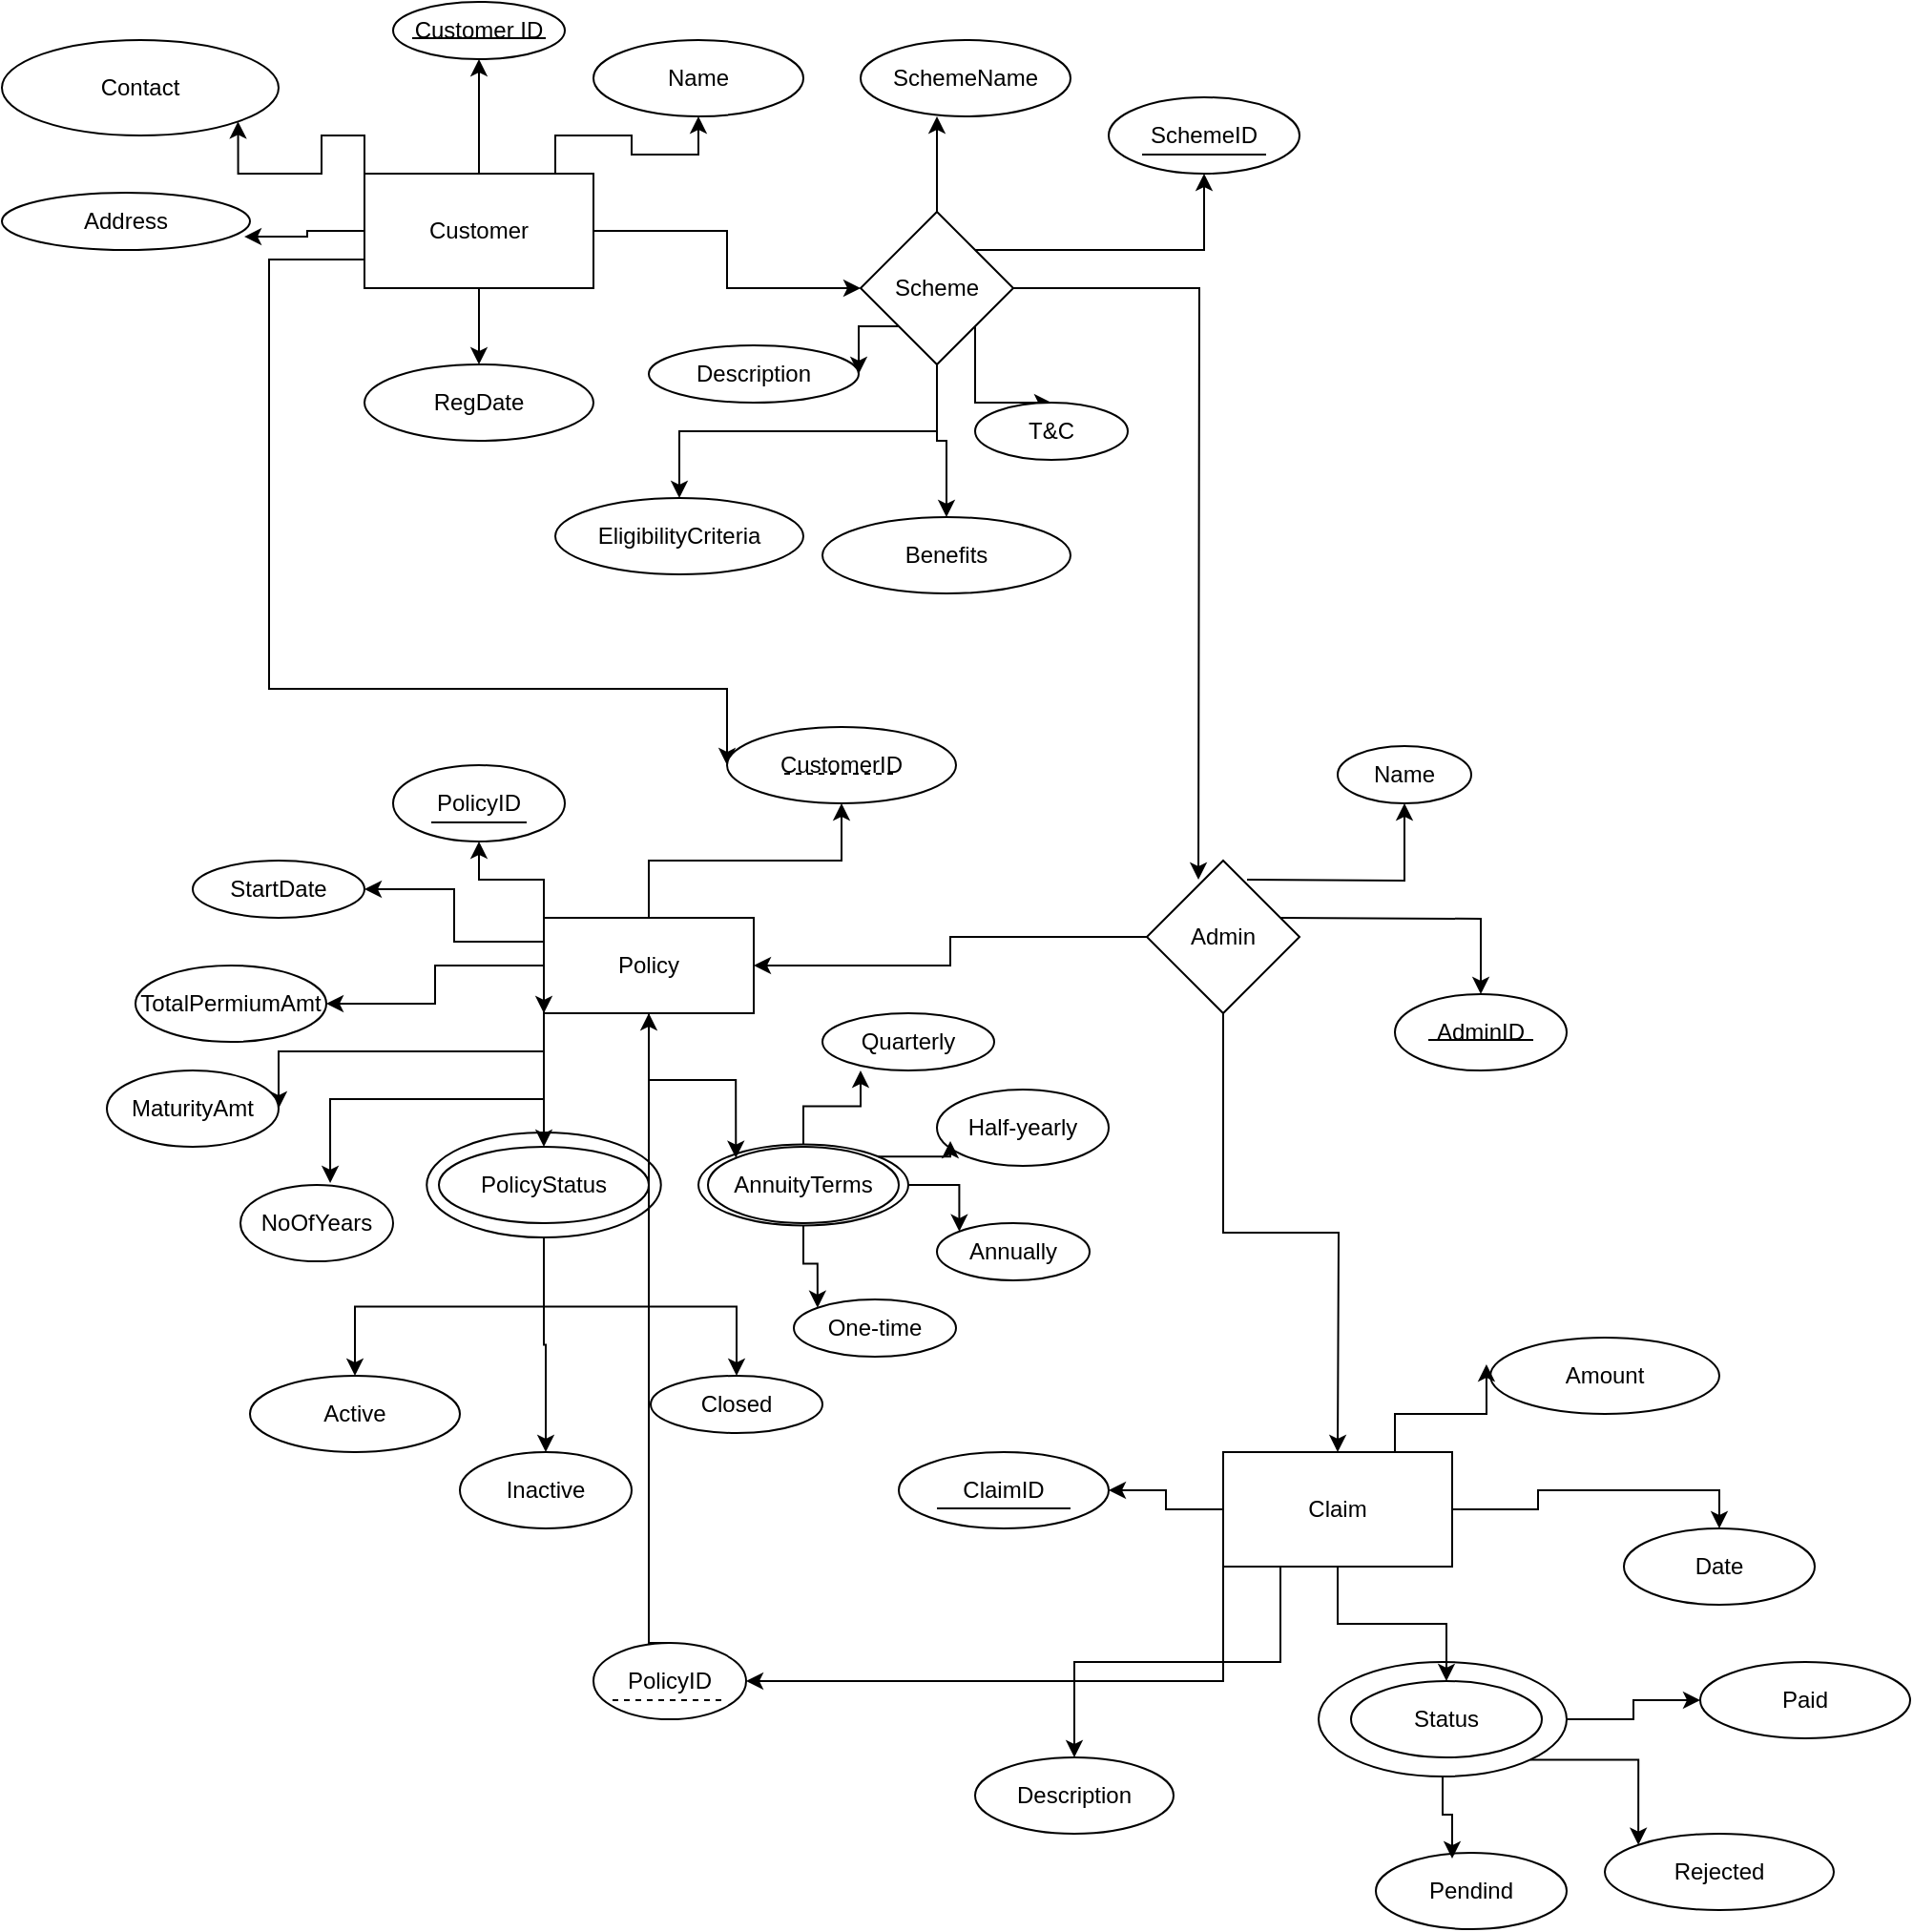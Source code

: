 <mxfile version="25.0.3">
  <diagram name="Page-1" id="bqw8UpURN-ObOtetqlP9">
    <mxGraphModel dx="2200" dy="1180" grid="1" gridSize="10" guides="1" tooltips="1" connect="1" arrows="1" fold="1" page="1" pageScale="1" pageWidth="827" pageHeight="1169" math="0" shadow="0">
      <root>
        <mxCell id="0" />
        <mxCell id="1" parent="0" />
        <mxCell id="cMHefLGlaLbFDmGDl4aF-8" style="edgeStyle=orthogonalEdgeStyle;rounded=0;orthogonalLoop=1;jettySize=auto;html=1;entryX=0.5;entryY=1;entryDx=0;entryDy=0;" edge="1" parent="1" source="cMHefLGlaLbFDmGDl4aF-1" target="cMHefLGlaLbFDmGDl4aF-2">
          <mxGeometry relative="1" as="geometry" />
        </mxCell>
        <mxCell id="cMHefLGlaLbFDmGDl4aF-9" style="edgeStyle=orthogonalEdgeStyle;rounded=0;orthogonalLoop=1;jettySize=auto;html=1;exitX=0;exitY=0;exitDx=0;exitDy=0;entryX=1;entryY=1;entryDx=0;entryDy=0;" edge="1" parent="1" source="cMHefLGlaLbFDmGDl4aF-1" target="cMHefLGlaLbFDmGDl4aF-5">
          <mxGeometry relative="1" as="geometry" />
        </mxCell>
        <mxCell id="cMHefLGlaLbFDmGDl4aF-11" style="edgeStyle=orthogonalEdgeStyle;rounded=0;orthogonalLoop=1;jettySize=auto;html=1;exitX=0.5;exitY=1;exitDx=0;exitDy=0;entryX=0.5;entryY=0;entryDx=0;entryDy=0;" edge="1" parent="1" source="cMHefLGlaLbFDmGDl4aF-1" target="cMHefLGlaLbFDmGDl4aF-7">
          <mxGeometry relative="1" as="geometry" />
        </mxCell>
        <mxCell id="cMHefLGlaLbFDmGDl4aF-12" style="edgeStyle=orthogonalEdgeStyle;rounded=0;orthogonalLoop=1;jettySize=auto;html=1;exitX=1;exitY=0;exitDx=0;exitDy=0;" edge="1" parent="1" source="cMHefLGlaLbFDmGDl4aF-1" target="cMHefLGlaLbFDmGDl4aF-4">
          <mxGeometry relative="1" as="geometry">
            <Array as="points">
              <mxPoint x="310" y="130" />
              <mxPoint x="310" y="110" />
              <mxPoint x="350" y="110" />
              <mxPoint x="350" y="120" />
              <mxPoint x="385" y="120" />
            </Array>
          </mxGeometry>
        </mxCell>
        <mxCell id="cMHefLGlaLbFDmGDl4aF-16" style="edgeStyle=orthogonalEdgeStyle;rounded=0;orthogonalLoop=1;jettySize=auto;html=1;exitX=1;exitY=0.5;exitDx=0;exitDy=0;entryX=0;entryY=0.5;entryDx=0;entryDy=0;" edge="1" parent="1" source="cMHefLGlaLbFDmGDl4aF-1" target="cMHefLGlaLbFDmGDl4aF-15">
          <mxGeometry relative="1" as="geometry" />
        </mxCell>
        <mxCell id="cMHefLGlaLbFDmGDl4aF-64" style="edgeStyle=orthogonalEdgeStyle;rounded=0;orthogonalLoop=1;jettySize=auto;html=1;exitX=0;exitY=0.75;exitDx=0;exitDy=0;entryX=0;entryY=0.5;entryDx=0;entryDy=0;" edge="1" parent="1" source="cMHefLGlaLbFDmGDl4aF-1" target="cMHefLGlaLbFDmGDl4aF-61">
          <mxGeometry relative="1" as="geometry">
            <Array as="points">
              <mxPoint x="160" y="175" />
              <mxPoint x="160" y="400" />
              <mxPoint x="400" y="400" />
            </Array>
          </mxGeometry>
        </mxCell>
        <mxCell id="cMHefLGlaLbFDmGDl4aF-1" value="Customer" style="rounded=0;whiteSpace=wrap;html=1;" vertex="1" parent="1">
          <mxGeometry x="210" y="130" width="120" height="60" as="geometry" />
        </mxCell>
        <mxCell id="cMHefLGlaLbFDmGDl4aF-3" value="" style="endArrow=none;html=1;rounded=0;" edge="1" parent="1" source="cMHefLGlaLbFDmGDl4aF-2">
          <mxGeometry width="50" height="50" relative="1" as="geometry">
            <mxPoint x="230" y="50" as="sourcePoint" />
            <mxPoint x="310" y="50" as="targetPoint" />
            <Array as="points" />
          </mxGeometry>
        </mxCell>
        <mxCell id="cMHefLGlaLbFDmGDl4aF-4" value="Name" style="ellipse;whiteSpace=wrap;html=1;" vertex="1" parent="1">
          <mxGeometry x="330" y="60" width="110" height="40" as="geometry" />
        </mxCell>
        <mxCell id="cMHefLGlaLbFDmGDl4aF-5" value="Contact" style="ellipse;whiteSpace=wrap;html=1;" vertex="1" parent="1">
          <mxGeometry x="20" y="60" width="145" height="50" as="geometry" />
        </mxCell>
        <mxCell id="cMHefLGlaLbFDmGDl4aF-6" value="Address" style="ellipse;whiteSpace=wrap;html=1;" vertex="1" parent="1">
          <mxGeometry x="20" y="140" width="130" height="30" as="geometry" />
        </mxCell>
        <mxCell id="cMHefLGlaLbFDmGDl4aF-7" value="RegDate" style="ellipse;whiteSpace=wrap;html=1;" vertex="1" parent="1">
          <mxGeometry x="210" y="230" width="120" height="40" as="geometry" />
        </mxCell>
        <mxCell id="cMHefLGlaLbFDmGDl4aF-10" style="edgeStyle=orthogonalEdgeStyle;rounded=0;orthogonalLoop=1;jettySize=auto;html=1;exitX=0;exitY=0.5;exitDx=0;exitDy=0;entryX=0.977;entryY=0.767;entryDx=0;entryDy=0;entryPerimeter=0;" edge="1" parent="1" source="cMHefLGlaLbFDmGDl4aF-1" target="cMHefLGlaLbFDmGDl4aF-6">
          <mxGeometry relative="1" as="geometry" />
        </mxCell>
        <mxCell id="cMHefLGlaLbFDmGDl4aF-13" value="" style="endArrow=none;html=1;rounded=0;" edge="1" parent="1" target="cMHefLGlaLbFDmGDl4aF-2">
          <mxGeometry width="50" height="50" relative="1" as="geometry">
            <mxPoint x="230" y="50" as="sourcePoint" />
            <mxPoint x="310" y="50" as="targetPoint" />
            <Array as="points" />
          </mxGeometry>
        </mxCell>
        <mxCell id="cMHefLGlaLbFDmGDl4aF-2" value="Customer ID" style="ellipse;whiteSpace=wrap;html=1;" vertex="1" parent="1">
          <mxGeometry x="225" y="40" width="90" height="30" as="geometry" />
        </mxCell>
        <mxCell id="cMHefLGlaLbFDmGDl4aF-17" style="edgeStyle=orthogonalEdgeStyle;rounded=0;orthogonalLoop=1;jettySize=auto;html=1;exitX=0.5;exitY=0;exitDx=0;exitDy=0;" edge="1" parent="1" source="cMHefLGlaLbFDmGDl4aF-15">
          <mxGeometry relative="1" as="geometry">
            <mxPoint x="510" y="100" as="targetPoint" />
          </mxGeometry>
        </mxCell>
        <mxCell id="cMHefLGlaLbFDmGDl4aF-22" style="edgeStyle=orthogonalEdgeStyle;rounded=0;orthogonalLoop=1;jettySize=auto;html=1;exitX=1;exitY=0;exitDx=0;exitDy=0;" edge="1" parent="1" source="cMHefLGlaLbFDmGDl4aF-15" target="cMHefLGlaLbFDmGDl4aF-19">
          <mxGeometry relative="1" as="geometry" />
        </mxCell>
        <mxCell id="cMHefLGlaLbFDmGDl4aF-24" style="edgeStyle=orthogonalEdgeStyle;rounded=0;orthogonalLoop=1;jettySize=auto;html=1;exitX=0;exitY=1;exitDx=0;exitDy=0;entryX=1;entryY=0.5;entryDx=0;entryDy=0;" edge="1" parent="1" source="cMHefLGlaLbFDmGDl4aF-15" target="cMHefLGlaLbFDmGDl4aF-23">
          <mxGeometry relative="1" as="geometry" />
        </mxCell>
        <mxCell id="cMHefLGlaLbFDmGDl4aF-26" style="edgeStyle=orthogonalEdgeStyle;rounded=0;orthogonalLoop=1;jettySize=auto;html=1;exitX=0.5;exitY=1;exitDx=0;exitDy=0;entryX=0.5;entryY=0;entryDx=0;entryDy=0;" edge="1" parent="1" source="cMHefLGlaLbFDmGDl4aF-15" target="cMHefLGlaLbFDmGDl4aF-25">
          <mxGeometry relative="1" as="geometry" />
        </mxCell>
        <mxCell id="cMHefLGlaLbFDmGDl4aF-28" style="edgeStyle=orthogonalEdgeStyle;rounded=0;orthogonalLoop=1;jettySize=auto;html=1;exitX=0.5;exitY=1;exitDx=0;exitDy=0;entryX=0.5;entryY=0;entryDx=0;entryDy=0;" edge="1" parent="1" source="cMHefLGlaLbFDmGDl4aF-15" target="cMHefLGlaLbFDmGDl4aF-27">
          <mxGeometry relative="1" as="geometry" />
        </mxCell>
        <mxCell id="cMHefLGlaLbFDmGDl4aF-33" style="edgeStyle=orthogonalEdgeStyle;rounded=0;orthogonalLoop=1;jettySize=auto;html=1;exitX=1;exitY=1;exitDx=0;exitDy=0;entryX=0.5;entryY=0;entryDx=0;entryDy=0;" edge="1" parent="1" source="cMHefLGlaLbFDmGDl4aF-15" target="cMHefLGlaLbFDmGDl4aF-29">
          <mxGeometry relative="1" as="geometry" />
        </mxCell>
        <mxCell id="cMHefLGlaLbFDmGDl4aF-15" value="Scheme" style="rhombus;whiteSpace=wrap;html=1;" vertex="1" parent="1">
          <mxGeometry x="470" y="150" width="80" height="80" as="geometry" />
        </mxCell>
        <mxCell id="cMHefLGlaLbFDmGDl4aF-18" value="SchemeName" style="ellipse;whiteSpace=wrap;html=1;" vertex="1" parent="1">
          <mxGeometry x="470" y="60" width="110" height="40" as="geometry" />
        </mxCell>
        <mxCell id="cMHefLGlaLbFDmGDl4aF-19" value="SchemeID" style="ellipse;whiteSpace=wrap;html=1;" vertex="1" parent="1">
          <mxGeometry x="600" y="90" width="100" height="40" as="geometry" />
        </mxCell>
        <mxCell id="cMHefLGlaLbFDmGDl4aF-20" value="" style="endArrow=none;html=1;rounded=0;" edge="1" parent="1">
          <mxGeometry width="50" height="50" relative="1" as="geometry">
            <mxPoint x="617.5" y="120" as="sourcePoint" />
            <mxPoint x="682.5" y="120" as="targetPoint" />
            <Array as="points">
              <mxPoint x="662.5" y="120" />
            </Array>
          </mxGeometry>
        </mxCell>
        <mxCell id="cMHefLGlaLbFDmGDl4aF-21" value="" style="endArrow=none;html=1;rounded=0;" edge="1" parent="1">
          <mxGeometry width="50" height="50" relative="1" as="geometry">
            <mxPoint x="235" y="59" as="sourcePoint" />
            <mxPoint x="305" y="59" as="targetPoint" />
          </mxGeometry>
        </mxCell>
        <mxCell id="cMHefLGlaLbFDmGDl4aF-23" value="Description" style="ellipse;whiteSpace=wrap;html=1;" vertex="1" parent="1">
          <mxGeometry x="359" y="220" width="110" height="30" as="geometry" />
        </mxCell>
        <mxCell id="cMHefLGlaLbFDmGDl4aF-25" value="EligibilityCriteria" style="ellipse;whiteSpace=wrap;html=1;" vertex="1" parent="1">
          <mxGeometry x="310" y="300" width="130" height="40" as="geometry" />
        </mxCell>
        <mxCell id="cMHefLGlaLbFDmGDl4aF-27" value="Benefits" style="ellipse;whiteSpace=wrap;html=1;" vertex="1" parent="1">
          <mxGeometry x="450" y="310" width="130" height="40" as="geometry" />
        </mxCell>
        <mxCell id="cMHefLGlaLbFDmGDl4aF-29" value="T&amp;amp;C" style="ellipse;whiteSpace=wrap;html=1;" vertex="1" parent="1">
          <mxGeometry x="530" y="250" width="80" height="30" as="geometry" />
        </mxCell>
        <mxCell id="cMHefLGlaLbFDmGDl4aF-39" style="edgeStyle=orthogonalEdgeStyle;rounded=0;orthogonalLoop=1;jettySize=auto;html=1;exitX=0.75;exitY=0;exitDx=0;exitDy=0;entryX=0.5;entryY=1;entryDx=0;entryDy=0;" edge="1" parent="1" target="cMHefLGlaLbFDmGDl4aF-35">
          <mxGeometry relative="1" as="geometry">
            <mxPoint x="672.5" y="500" as="sourcePoint" />
          </mxGeometry>
        </mxCell>
        <mxCell id="cMHefLGlaLbFDmGDl4aF-40" style="edgeStyle=orthogonalEdgeStyle;rounded=0;orthogonalLoop=1;jettySize=auto;html=1;exitX=1;exitY=0.5;exitDx=0;exitDy=0;entryX=0.5;entryY=0;entryDx=0;entryDy=0;" edge="1" parent="1" target="cMHefLGlaLbFDmGDl4aF-36">
          <mxGeometry relative="1" as="geometry">
            <mxPoint x="690" y="520" as="sourcePoint" />
          </mxGeometry>
        </mxCell>
        <mxCell id="cMHefLGlaLbFDmGDl4aF-35" value="Name" style="ellipse;whiteSpace=wrap;html=1;" vertex="1" parent="1">
          <mxGeometry x="720" y="430" width="70" height="30" as="geometry" />
        </mxCell>
        <mxCell id="cMHefLGlaLbFDmGDl4aF-36" value="AdminID" style="ellipse;whiteSpace=wrap;html=1;" vertex="1" parent="1">
          <mxGeometry x="750" y="560" width="90" height="40" as="geometry" />
        </mxCell>
        <mxCell id="cMHefLGlaLbFDmGDl4aF-38" value="" style="endArrow=none;html=1;rounded=0;" edge="1" parent="1">
          <mxGeometry width="50" height="50" relative="1" as="geometry">
            <mxPoint x="767.5" y="584" as="sourcePoint" />
            <mxPoint x="822.5" y="584" as="targetPoint" />
          </mxGeometry>
        </mxCell>
        <mxCell id="cMHefLGlaLbFDmGDl4aF-41" style="edgeStyle=orthogonalEdgeStyle;rounded=0;orthogonalLoop=1;jettySize=auto;html=1;exitX=1;exitY=0.5;exitDx=0;exitDy=0;entryX=0.386;entryY=0;entryDx=0;entryDy=0;entryPerimeter=0;" edge="1" parent="1" source="cMHefLGlaLbFDmGDl4aF-15">
          <mxGeometry relative="1" as="geometry">
            <mxPoint x="647.02" y="500" as="targetPoint" />
          </mxGeometry>
        </mxCell>
        <mxCell id="cMHefLGlaLbFDmGDl4aF-44" style="edgeStyle=orthogonalEdgeStyle;rounded=0;orthogonalLoop=1;jettySize=auto;html=1;exitX=0;exitY=0;exitDx=0;exitDy=0;entryX=0.5;entryY=1;entryDx=0;entryDy=0;" edge="1" parent="1" source="cMHefLGlaLbFDmGDl4aF-42" target="cMHefLGlaLbFDmGDl4aF-43">
          <mxGeometry relative="1" as="geometry" />
        </mxCell>
        <mxCell id="cMHefLGlaLbFDmGDl4aF-53" style="edgeStyle=orthogonalEdgeStyle;rounded=0;orthogonalLoop=1;jettySize=auto;html=1;exitX=0;exitY=0.25;exitDx=0;exitDy=0;entryX=1;entryY=0.5;entryDx=0;entryDy=0;" edge="1" parent="1" source="cMHefLGlaLbFDmGDl4aF-42" target="cMHefLGlaLbFDmGDl4aF-46">
          <mxGeometry relative="1" as="geometry" />
        </mxCell>
        <mxCell id="cMHefLGlaLbFDmGDl4aF-54" style="edgeStyle=orthogonalEdgeStyle;rounded=0;orthogonalLoop=1;jettySize=auto;html=1;exitX=0;exitY=0.5;exitDx=0;exitDy=0;entryX=1;entryY=0.5;entryDx=0;entryDy=0;" edge="1" parent="1" source="cMHefLGlaLbFDmGDl4aF-42" target="cMHefLGlaLbFDmGDl4aF-48">
          <mxGeometry relative="1" as="geometry" />
        </mxCell>
        <mxCell id="cMHefLGlaLbFDmGDl4aF-56" style="edgeStyle=orthogonalEdgeStyle;rounded=0;orthogonalLoop=1;jettySize=auto;html=1;exitX=0;exitY=1;exitDx=0;exitDy=0;entryX=1;entryY=0.5;entryDx=0;entryDy=0;" edge="1" parent="1" source="cMHefLGlaLbFDmGDl4aF-42" target="cMHefLGlaLbFDmGDl4aF-49">
          <mxGeometry relative="1" as="geometry">
            <Array as="points">
              <mxPoint x="304" y="590" />
              <mxPoint x="165" y="590" />
            </Array>
          </mxGeometry>
        </mxCell>
        <mxCell id="cMHefLGlaLbFDmGDl4aF-59" style="edgeStyle=orthogonalEdgeStyle;rounded=0;orthogonalLoop=1;jettySize=auto;html=1;exitX=0.5;exitY=1;exitDx=0;exitDy=0;entryX=0;entryY=0;entryDx=0;entryDy=0;" edge="1" parent="1" source="cMHefLGlaLbFDmGDl4aF-42" target="cMHefLGlaLbFDmGDl4aF-52">
          <mxGeometry relative="1" as="geometry" />
        </mxCell>
        <mxCell id="cMHefLGlaLbFDmGDl4aF-60" style="edgeStyle=orthogonalEdgeStyle;rounded=0;orthogonalLoop=1;jettySize=auto;html=1;exitX=0;exitY=1;exitDx=0;exitDy=0;entryX=0.5;entryY=0;entryDx=0;entryDy=0;" edge="1" parent="1" source="cMHefLGlaLbFDmGDl4aF-42" target="cMHefLGlaLbFDmGDl4aF-51">
          <mxGeometry relative="1" as="geometry" />
        </mxCell>
        <mxCell id="cMHefLGlaLbFDmGDl4aF-63" style="edgeStyle=orthogonalEdgeStyle;rounded=0;orthogonalLoop=1;jettySize=auto;html=1;exitX=0.5;exitY=0;exitDx=0;exitDy=0;entryX=0.5;entryY=1;entryDx=0;entryDy=0;" edge="1" parent="1" source="cMHefLGlaLbFDmGDl4aF-42" target="cMHefLGlaLbFDmGDl4aF-61">
          <mxGeometry relative="1" as="geometry" />
        </mxCell>
        <mxCell id="cMHefLGlaLbFDmGDl4aF-42" value="Policy" style="rounded=0;whiteSpace=wrap;html=1;" vertex="1" parent="1">
          <mxGeometry x="304" y="520" width="110" height="50" as="geometry" />
        </mxCell>
        <mxCell id="cMHefLGlaLbFDmGDl4aF-43" value="PolicyID" style="ellipse;whiteSpace=wrap;html=1;" vertex="1" parent="1">
          <mxGeometry x="225" y="440" width="90" height="40" as="geometry" />
        </mxCell>
        <mxCell id="cMHefLGlaLbFDmGDl4aF-45" value="" style="endArrow=none;html=1;rounded=0;" edge="1" parent="1">
          <mxGeometry width="50" height="50" relative="1" as="geometry">
            <mxPoint x="245" y="470" as="sourcePoint" />
            <mxPoint x="295" y="470" as="targetPoint" />
          </mxGeometry>
        </mxCell>
        <mxCell id="cMHefLGlaLbFDmGDl4aF-46" value="StartDate" style="ellipse;whiteSpace=wrap;html=1;" vertex="1" parent="1">
          <mxGeometry x="120" y="490" width="90" height="30" as="geometry" />
        </mxCell>
        <mxCell id="cMHefLGlaLbFDmGDl4aF-47" style="edgeStyle=orthogonalEdgeStyle;rounded=0;orthogonalLoop=1;jettySize=auto;html=1;exitX=0.5;exitY=1;exitDx=0;exitDy=0;" edge="1" parent="1" source="cMHefLGlaLbFDmGDl4aF-46" target="cMHefLGlaLbFDmGDl4aF-46">
          <mxGeometry relative="1" as="geometry" />
        </mxCell>
        <mxCell id="cMHefLGlaLbFDmGDl4aF-48" value="TotalPermiumAmt" style="ellipse;whiteSpace=wrap;html=1;" vertex="1" parent="1">
          <mxGeometry x="90" y="545" width="100" height="40" as="geometry" />
        </mxCell>
        <mxCell id="cMHefLGlaLbFDmGDl4aF-49" value="MaturityAmt" style="ellipse;whiteSpace=wrap;html=1;" vertex="1" parent="1">
          <mxGeometry x="75" y="600" width="90" height="40" as="geometry" />
        </mxCell>
        <mxCell id="cMHefLGlaLbFDmGDl4aF-50" value="NoOfYears" style="ellipse;whiteSpace=wrap;html=1;" vertex="1" parent="1">
          <mxGeometry x="145" y="660" width="80" height="40" as="geometry" />
        </mxCell>
        <mxCell id="cMHefLGlaLbFDmGDl4aF-51" value="PolicyStatus" style="ellipse;whiteSpace=wrap;html=1;" vertex="1" parent="1">
          <mxGeometry x="249" y="640" width="110" height="40" as="geometry" />
        </mxCell>
        <mxCell id="cMHefLGlaLbFDmGDl4aF-52" value="AnnuityTerms" style="ellipse;whiteSpace=wrap;html=1;" vertex="1" parent="1">
          <mxGeometry x="390" y="640" width="100" height="40" as="geometry" />
        </mxCell>
        <mxCell id="cMHefLGlaLbFDmGDl4aF-55" style="edgeStyle=orthogonalEdgeStyle;rounded=0;orthogonalLoop=1;jettySize=auto;html=1;exitX=0;exitY=0.75;exitDx=0;exitDy=0;entryX=0;entryY=1;entryDx=0;entryDy=0;" edge="1" parent="1" source="cMHefLGlaLbFDmGDl4aF-42" target="cMHefLGlaLbFDmGDl4aF-42">
          <mxGeometry relative="1" as="geometry" />
        </mxCell>
        <mxCell id="cMHefLGlaLbFDmGDl4aF-58" style="edgeStyle=orthogonalEdgeStyle;rounded=0;orthogonalLoop=1;jettySize=auto;html=1;exitX=0;exitY=1;exitDx=0;exitDy=0;entryX=0.588;entryY=-0.025;entryDx=0;entryDy=0;entryPerimeter=0;" edge="1" parent="1" source="cMHefLGlaLbFDmGDl4aF-42" target="cMHefLGlaLbFDmGDl4aF-50">
          <mxGeometry relative="1" as="geometry" />
        </mxCell>
        <mxCell id="cMHefLGlaLbFDmGDl4aF-61" value="CustomerID" style="ellipse;whiteSpace=wrap;html=1;" vertex="1" parent="1">
          <mxGeometry x="400" y="420" width="120" height="40" as="geometry" />
        </mxCell>
        <mxCell id="cMHefLGlaLbFDmGDl4aF-62" value="" style="endArrow=none;dashed=1;html=1;rounded=0;" edge="1" parent="1">
          <mxGeometry width="50" height="50" relative="1" as="geometry">
            <mxPoint x="430" y="444.5" as="sourcePoint" />
            <mxPoint x="490" y="444.5" as="targetPoint" />
          </mxGeometry>
        </mxCell>
        <mxCell id="cMHefLGlaLbFDmGDl4aF-66" style="edgeStyle=orthogonalEdgeStyle;rounded=0;orthogonalLoop=1;jettySize=auto;html=1;exitX=0;exitY=0.5;exitDx=0;exitDy=0;entryX=1;entryY=0.5;entryDx=0;entryDy=0;" edge="1" parent="1" source="cMHefLGlaLbFDmGDl4aF-65" target="cMHefLGlaLbFDmGDl4aF-42">
          <mxGeometry relative="1" as="geometry" />
        </mxCell>
        <mxCell id="cMHefLGlaLbFDmGDl4aF-84" style="edgeStyle=orthogonalEdgeStyle;rounded=0;orthogonalLoop=1;jettySize=auto;html=1;exitX=0.5;exitY=1;exitDx=0;exitDy=0;" edge="1" parent="1" source="cMHefLGlaLbFDmGDl4aF-65">
          <mxGeometry relative="1" as="geometry">
            <mxPoint x="720" y="800" as="targetPoint" />
          </mxGeometry>
        </mxCell>
        <mxCell id="cMHefLGlaLbFDmGDl4aF-65" value="Admin" style="rhombus;whiteSpace=wrap;html=1;" vertex="1" parent="1">
          <mxGeometry x="620" y="490" width="80" height="80" as="geometry" />
        </mxCell>
        <mxCell id="cMHefLGlaLbFDmGDl4aF-71" style="edgeStyle=orthogonalEdgeStyle;rounded=0;orthogonalLoop=1;jettySize=auto;html=1;exitX=0.5;exitY=1;exitDx=0;exitDy=0;entryX=0.5;entryY=0;entryDx=0;entryDy=0;" edge="1" parent="1" source="cMHefLGlaLbFDmGDl4aF-67" target="cMHefLGlaLbFDmGDl4aF-68">
          <mxGeometry relative="1" as="geometry" />
        </mxCell>
        <mxCell id="cMHefLGlaLbFDmGDl4aF-72" style="edgeStyle=orthogonalEdgeStyle;rounded=0;orthogonalLoop=1;jettySize=auto;html=1;exitX=0.5;exitY=1;exitDx=0;exitDy=0;entryX=0.5;entryY=0;entryDx=0;entryDy=0;" edge="1" parent="1" source="cMHefLGlaLbFDmGDl4aF-67" target="cMHefLGlaLbFDmGDl4aF-69">
          <mxGeometry relative="1" as="geometry" />
        </mxCell>
        <mxCell id="cMHefLGlaLbFDmGDl4aF-73" style="edgeStyle=orthogonalEdgeStyle;rounded=0;orthogonalLoop=1;jettySize=auto;html=1;exitX=0.5;exitY=1;exitDx=0;exitDy=0;entryX=0.5;entryY=0;entryDx=0;entryDy=0;" edge="1" parent="1" source="cMHefLGlaLbFDmGDl4aF-67" target="cMHefLGlaLbFDmGDl4aF-70">
          <mxGeometry relative="1" as="geometry" />
        </mxCell>
        <mxCell id="cMHefLGlaLbFDmGDl4aF-67" value="" style="ellipse;whiteSpace=wrap;html=1;fillColor=none;" vertex="1" parent="1">
          <mxGeometry x="242.63" y="632.5" width="122.75" height="55" as="geometry" />
        </mxCell>
        <mxCell id="cMHefLGlaLbFDmGDl4aF-68" value="Active" style="ellipse;whiteSpace=wrap;html=1;" vertex="1" parent="1">
          <mxGeometry x="150" y="760" width="110" height="40" as="geometry" />
        </mxCell>
        <mxCell id="cMHefLGlaLbFDmGDl4aF-69" value="Inactive" style="ellipse;whiteSpace=wrap;html=1;" vertex="1" parent="1">
          <mxGeometry x="260" y="800" width="90" height="40" as="geometry" />
        </mxCell>
        <mxCell id="cMHefLGlaLbFDmGDl4aF-70" value="Closed" style="ellipse;whiteSpace=wrap;html=1;" vertex="1" parent="1">
          <mxGeometry x="360" y="760" width="90" height="30" as="geometry" />
        </mxCell>
        <mxCell id="cMHefLGlaLbFDmGDl4aF-81" style="edgeStyle=orthogonalEdgeStyle;rounded=0;orthogonalLoop=1;jettySize=auto;html=1;exitX=1;exitY=0.5;exitDx=0;exitDy=0;entryX=0;entryY=0;entryDx=0;entryDy=0;" edge="1" parent="1" source="cMHefLGlaLbFDmGDl4aF-74" target="cMHefLGlaLbFDmGDl4aF-78">
          <mxGeometry relative="1" as="geometry" />
        </mxCell>
        <mxCell id="cMHefLGlaLbFDmGDl4aF-82" style="edgeStyle=orthogonalEdgeStyle;rounded=0;orthogonalLoop=1;jettySize=auto;html=1;exitX=0.5;exitY=1;exitDx=0;exitDy=0;entryX=0;entryY=0;entryDx=0;entryDy=0;" edge="1" parent="1" source="cMHefLGlaLbFDmGDl4aF-74" target="cMHefLGlaLbFDmGDl4aF-77">
          <mxGeometry relative="1" as="geometry" />
        </mxCell>
        <mxCell id="cMHefLGlaLbFDmGDl4aF-74" value="" style="ellipse;whiteSpace=wrap;html=1;fillColor=none;" vertex="1" parent="1">
          <mxGeometry x="385" y="638.75" width="110" height="42.5" as="geometry" />
        </mxCell>
        <mxCell id="cMHefLGlaLbFDmGDl4aF-75" value="Quarterly" style="ellipse;whiteSpace=wrap;html=1;" vertex="1" parent="1">
          <mxGeometry x="450" y="570" width="90" height="30" as="geometry" />
        </mxCell>
        <mxCell id="cMHefLGlaLbFDmGDl4aF-76" value="Half-yearly" style="ellipse;whiteSpace=wrap;html=1;" vertex="1" parent="1">
          <mxGeometry x="510" y="610" width="90" height="40" as="geometry" />
        </mxCell>
        <mxCell id="cMHefLGlaLbFDmGDl4aF-77" value="One-time" style="ellipse;whiteSpace=wrap;html=1;" vertex="1" parent="1">
          <mxGeometry x="435" y="720" width="85" height="30" as="geometry" />
        </mxCell>
        <mxCell id="cMHefLGlaLbFDmGDl4aF-78" value="Annually" style="ellipse;whiteSpace=wrap;html=1;" vertex="1" parent="1">
          <mxGeometry x="510" y="680" width="80" height="30" as="geometry" />
        </mxCell>
        <mxCell id="cMHefLGlaLbFDmGDl4aF-79" style="edgeStyle=orthogonalEdgeStyle;rounded=0;orthogonalLoop=1;jettySize=auto;html=1;exitX=0.5;exitY=0;exitDx=0;exitDy=0;entryX=0.222;entryY=1;entryDx=0;entryDy=0;entryPerimeter=0;" edge="1" parent="1" source="cMHefLGlaLbFDmGDl4aF-74" target="cMHefLGlaLbFDmGDl4aF-75">
          <mxGeometry relative="1" as="geometry" />
        </mxCell>
        <mxCell id="cMHefLGlaLbFDmGDl4aF-80" style="edgeStyle=orthogonalEdgeStyle;rounded=0;orthogonalLoop=1;jettySize=auto;html=1;exitX=1;exitY=0;exitDx=0;exitDy=0;entryX=0.078;entryY=0.675;entryDx=0;entryDy=0;entryPerimeter=0;" edge="1" parent="1" source="cMHefLGlaLbFDmGDl4aF-74" target="cMHefLGlaLbFDmGDl4aF-76">
          <mxGeometry relative="1" as="geometry" />
        </mxCell>
        <mxCell id="cMHefLGlaLbFDmGDl4aF-88" style="edgeStyle=orthogonalEdgeStyle;rounded=0;orthogonalLoop=1;jettySize=auto;html=1;exitX=0;exitY=0.5;exitDx=0;exitDy=0;entryX=1;entryY=0.5;entryDx=0;entryDy=0;" edge="1" parent="1" source="cMHefLGlaLbFDmGDl4aF-85" target="cMHefLGlaLbFDmGDl4aF-86">
          <mxGeometry relative="1" as="geometry" />
        </mxCell>
        <mxCell id="cMHefLGlaLbFDmGDl4aF-95" style="edgeStyle=orthogonalEdgeStyle;rounded=0;orthogonalLoop=1;jettySize=auto;html=1;exitX=0;exitY=1;exitDx=0;exitDy=0;entryX=1;entryY=0.5;entryDx=0;entryDy=0;" edge="1" parent="1" source="cMHefLGlaLbFDmGDl4aF-85" target="cMHefLGlaLbFDmGDl4aF-93">
          <mxGeometry relative="1" as="geometry" />
        </mxCell>
        <mxCell id="cMHefLGlaLbFDmGDl4aF-96" style="edgeStyle=orthogonalEdgeStyle;rounded=0;orthogonalLoop=1;jettySize=auto;html=1;exitX=0.25;exitY=1;exitDx=0;exitDy=0;" edge="1" parent="1" source="cMHefLGlaLbFDmGDl4aF-85" target="cMHefLGlaLbFDmGDl4aF-90">
          <mxGeometry relative="1" as="geometry" />
        </mxCell>
        <mxCell id="cMHefLGlaLbFDmGDl4aF-97" style="edgeStyle=orthogonalEdgeStyle;rounded=0;orthogonalLoop=1;jettySize=auto;html=1;exitX=0.5;exitY=1;exitDx=0;exitDy=0;entryX=0.5;entryY=0;entryDx=0;entryDy=0;" edge="1" parent="1" source="cMHefLGlaLbFDmGDl4aF-85" target="cMHefLGlaLbFDmGDl4aF-92">
          <mxGeometry relative="1" as="geometry" />
        </mxCell>
        <mxCell id="cMHefLGlaLbFDmGDl4aF-98" style="edgeStyle=orthogonalEdgeStyle;rounded=0;orthogonalLoop=1;jettySize=auto;html=1;exitX=1;exitY=0.5;exitDx=0;exitDy=0;entryX=0.5;entryY=0;entryDx=0;entryDy=0;" edge="1" parent="1" source="cMHefLGlaLbFDmGDl4aF-85" target="cMHefLGlaLbFDmGDl4aF-89">
          <mxGeometry relative="1" as="geometry" />
        </mxCell>
        <mxCell id="cMHefLGlaLbFDmGDl4aF-85" value="Claim" style="rounded=0;whiteSpace=wrap;html=1;" vertex="1" parent="1">
          <mxGeometry x="660" y="800" width="120" height="60" as="geometry" />
        </mxCell>
        <mxCell id="cMHefLGlaLbFDmGDl4aF-86" value="ClaimID" style="ellipse;whiteSpace=wrap;html=1;" vertex="1" parent="1">
          <mxGeometry x="490" y="800" width="110" height="40" as="geometry" />
        </mxCell>
        <mxCell id="cMHefLGlaLbFDmGDl4aF-87" value="" style="endArrow=none;html=1;rounded=0;" edge="1" parent="1">
          <mxGeometry width="50" height="50" relative="1" as="geometry">
            <mxPoint x="510" y="829.5" as="sourcePoint" />
            <mxPoint x="580" y="829.5" as="targetPoint" />
          </mxGeometry>
        </mxCell>
        <mxCell id="cMHefLGlaLbFDmGDl4aF-89" value="Date" style="ellipse;whiteSpace=wrap;html=1;" vertex="1" parent="1">
          <mxGeometry x="870" y="840" width="100" height="40" as="geometry" />
        </mxCell>
        <mxCell id="cMHefLGlaLbFDmGDl4aF-90" value="Description" style="ellipse;whiteSpace=wrap;html=1;" vertex="1" parent="1">
          <mxGeometry x="530" y="960" width="104" height="40" as="geometry" />
        </mxCell>
        <mxCell id="cMHefLGlaLbFDmGDl4aF-91" value="Amount" style="ellipse;whiteSpace=wrap;html=1;" vertex="1" parent="1">
          <mxGeometry x="800" y="740" width="120" height="40" as="geometry" />
        </mxCell>
        <mxCell id="cMHefLGlaLbFDmGDl4aF-92" value="Status" style="ellipse;whiteSpace=wrap;html=1;" vertex="1" parent="1">
          <mxGeometry x="727" y="920" width="100" height="40" as="geometry" />
        </mxCell>
        <mxCell id="cMHefLGlaLbFDmGDl4aF-100" style="edgeStyle=orthogonalEdgeStyle;rounded=0;orthogonalLoop=1;jettySize=auto;html=1;exitX=0.5;exitY=0;exitDx=0;exitDy=0;" edge="1" parent="1" source="cMHefLGlaLbFDmGDl4aF-93" target="cMHefLGlaLbFDmGDl4aF-42">
          <mxGeometry relative="1" as="geometry">
            <Array as="points">
              <mxPoint x="359" y="900" />
            </Array>
          </mxGeometry>
        </mxCell>
        <mxCell id="cMHefLGlaLbFDmGDl4aF-93" value="PolicyID" style="ellipse;whiteSpace=wrap;html=1;" vertex="1" parent="1">
          <mxGeometry x="330" y="900" width="80" height="40" as="geometry" />
        </mxCell>
        <mxCell id="cMHefLGlaLbFDmGDl4aF-94" value="" style="endArrow=none;dashed=1;html=1;rounded=0;" edge="1" parent="1">
          <mxGeometry width="50" height="50" relative="1" as="geometry">
            <mxPoint x="340" y="930" as="sourcePoint" />
            <mxPoint x="400" y="930" as="targetPoint" />
          </mxGeometry>
        </mxCell>
        <mxCell id="cMHefLGlaLbFDmGDl4aF-99" style="edgeStyle=orthogonalEdgeStyle;rounded=0;orthogonalLoop=1;jettySize=auto;html=1;exitX=0.75;exitY=0;exitDx=0;exitDy=0;entryX=-0.017;entryY=0.35;entryDx=0;entryDy=0;entryPerimeter=0;" edge="1" parent="1" source="cMHefLGlaLbFDmGDl4aF-85" target="cMHefLGlaLbFDmGDl4aF-91">
          <mxGeometry relative="1" as="geometry" />
        </mxCell>
        <mxCell id="cMHefLGlaLbFDmGDl4aF-105" style="edgeStyle=orthogonalEdgeStyle;rounded=0;orthogonalLoop=1;jettySize=auto;html=1;exitX=1;exitY=0.5;exitDx=0;exitDy=0;entryX=0;entryY=0.5;entryDx=0;entryDy=0;" edge="1" parent="1" source="cMHefLGlaLbFDmGDl4aF-101" target="cMHefLGlaLbFDmGDl4aF-102">
          <mxGeometry relative="1" as="geometry" />
        </mxCell>
        <mxCell id="cMHefLGlaLbFDmGDl4aF-106" style="edgeStyle=orthogonalEdgeStyle;rounded=0;orthogonalLoop=1;jettySize=auto;html=1;exitX=1;exitY=1;exitDx=0;exitDy=0;entryX=0;entryY=0;entryDx=0;entryDy=0;" edge="1" parent="1" source="cMHefLGlaLbFDmGDl4aF-101" target="cMHefLGlaLbFDmGDl4aF-104">
          <mxGeometry relative="1" as="geometry" />
        </mxCell>
        <mxCell id="cMHefLGlaLbFDmGDl4aF-101" value="" style="ellipse;whiteSpace=wrap;html=1;fillColor=none;" vertex="1" parent="1">
          <mxGeometry x="710" y="910" width="130" height="60" as="geometry" />
        </mxCell>
        <mxCell id="cMHefLGlaLbFDmGDl4aF-102" value="Paid" style="ellipse;whiteSpace=wrap;html=1;" vertex="1" parent="1">
          <mxGeometry x="910" y="910" width="110" height="40" as="geometry" />
        </mxCell>
        <mxCell id="cMHefLGlaLbFDmGDl4aF-103" value="Pendind" style="ellipse;whiteSpace=wrap;html=1;" vertex="1" parent="1">
          <mxGeometry x="740" y="1010" width="100" height="40" as="geometry" />
        </mxCell>
        <mxCell id="cMHefLGlaLbFDmGDl4aF-104" value="Rejected" style="ellipse;whiteSpace=wrap;html=1;" vertex="1" parent="1">
          <mxGeometry x="860" y="1000" width="120" height="40" as="geometry" />
        </mxCell>
        <mxCell id="cMHefLGlaLbFDmGDl4aF-107" style="edgeStyle=orthogonalEdgeStyle;rounded=0;orthogonalLoop=1;jettySize=auto;html=1;exitX=0.5;exitY=1;exitDx=0;exitDy=0;entryX=0.4;entryY=0.075;entryDx=0;entryDy=0;entryPerimeter=0;" edge="1" parent="1" source="cMHefLGlaLbFDmGDl4aF-101" target="cMHefLGlaLbFDmGDl4aF-103">
          <mxGeometry relative="1" as="geometry" />
        </mxCell>
      </root>
    </mxGraphModel>
  </diagram>
</mxfile>
